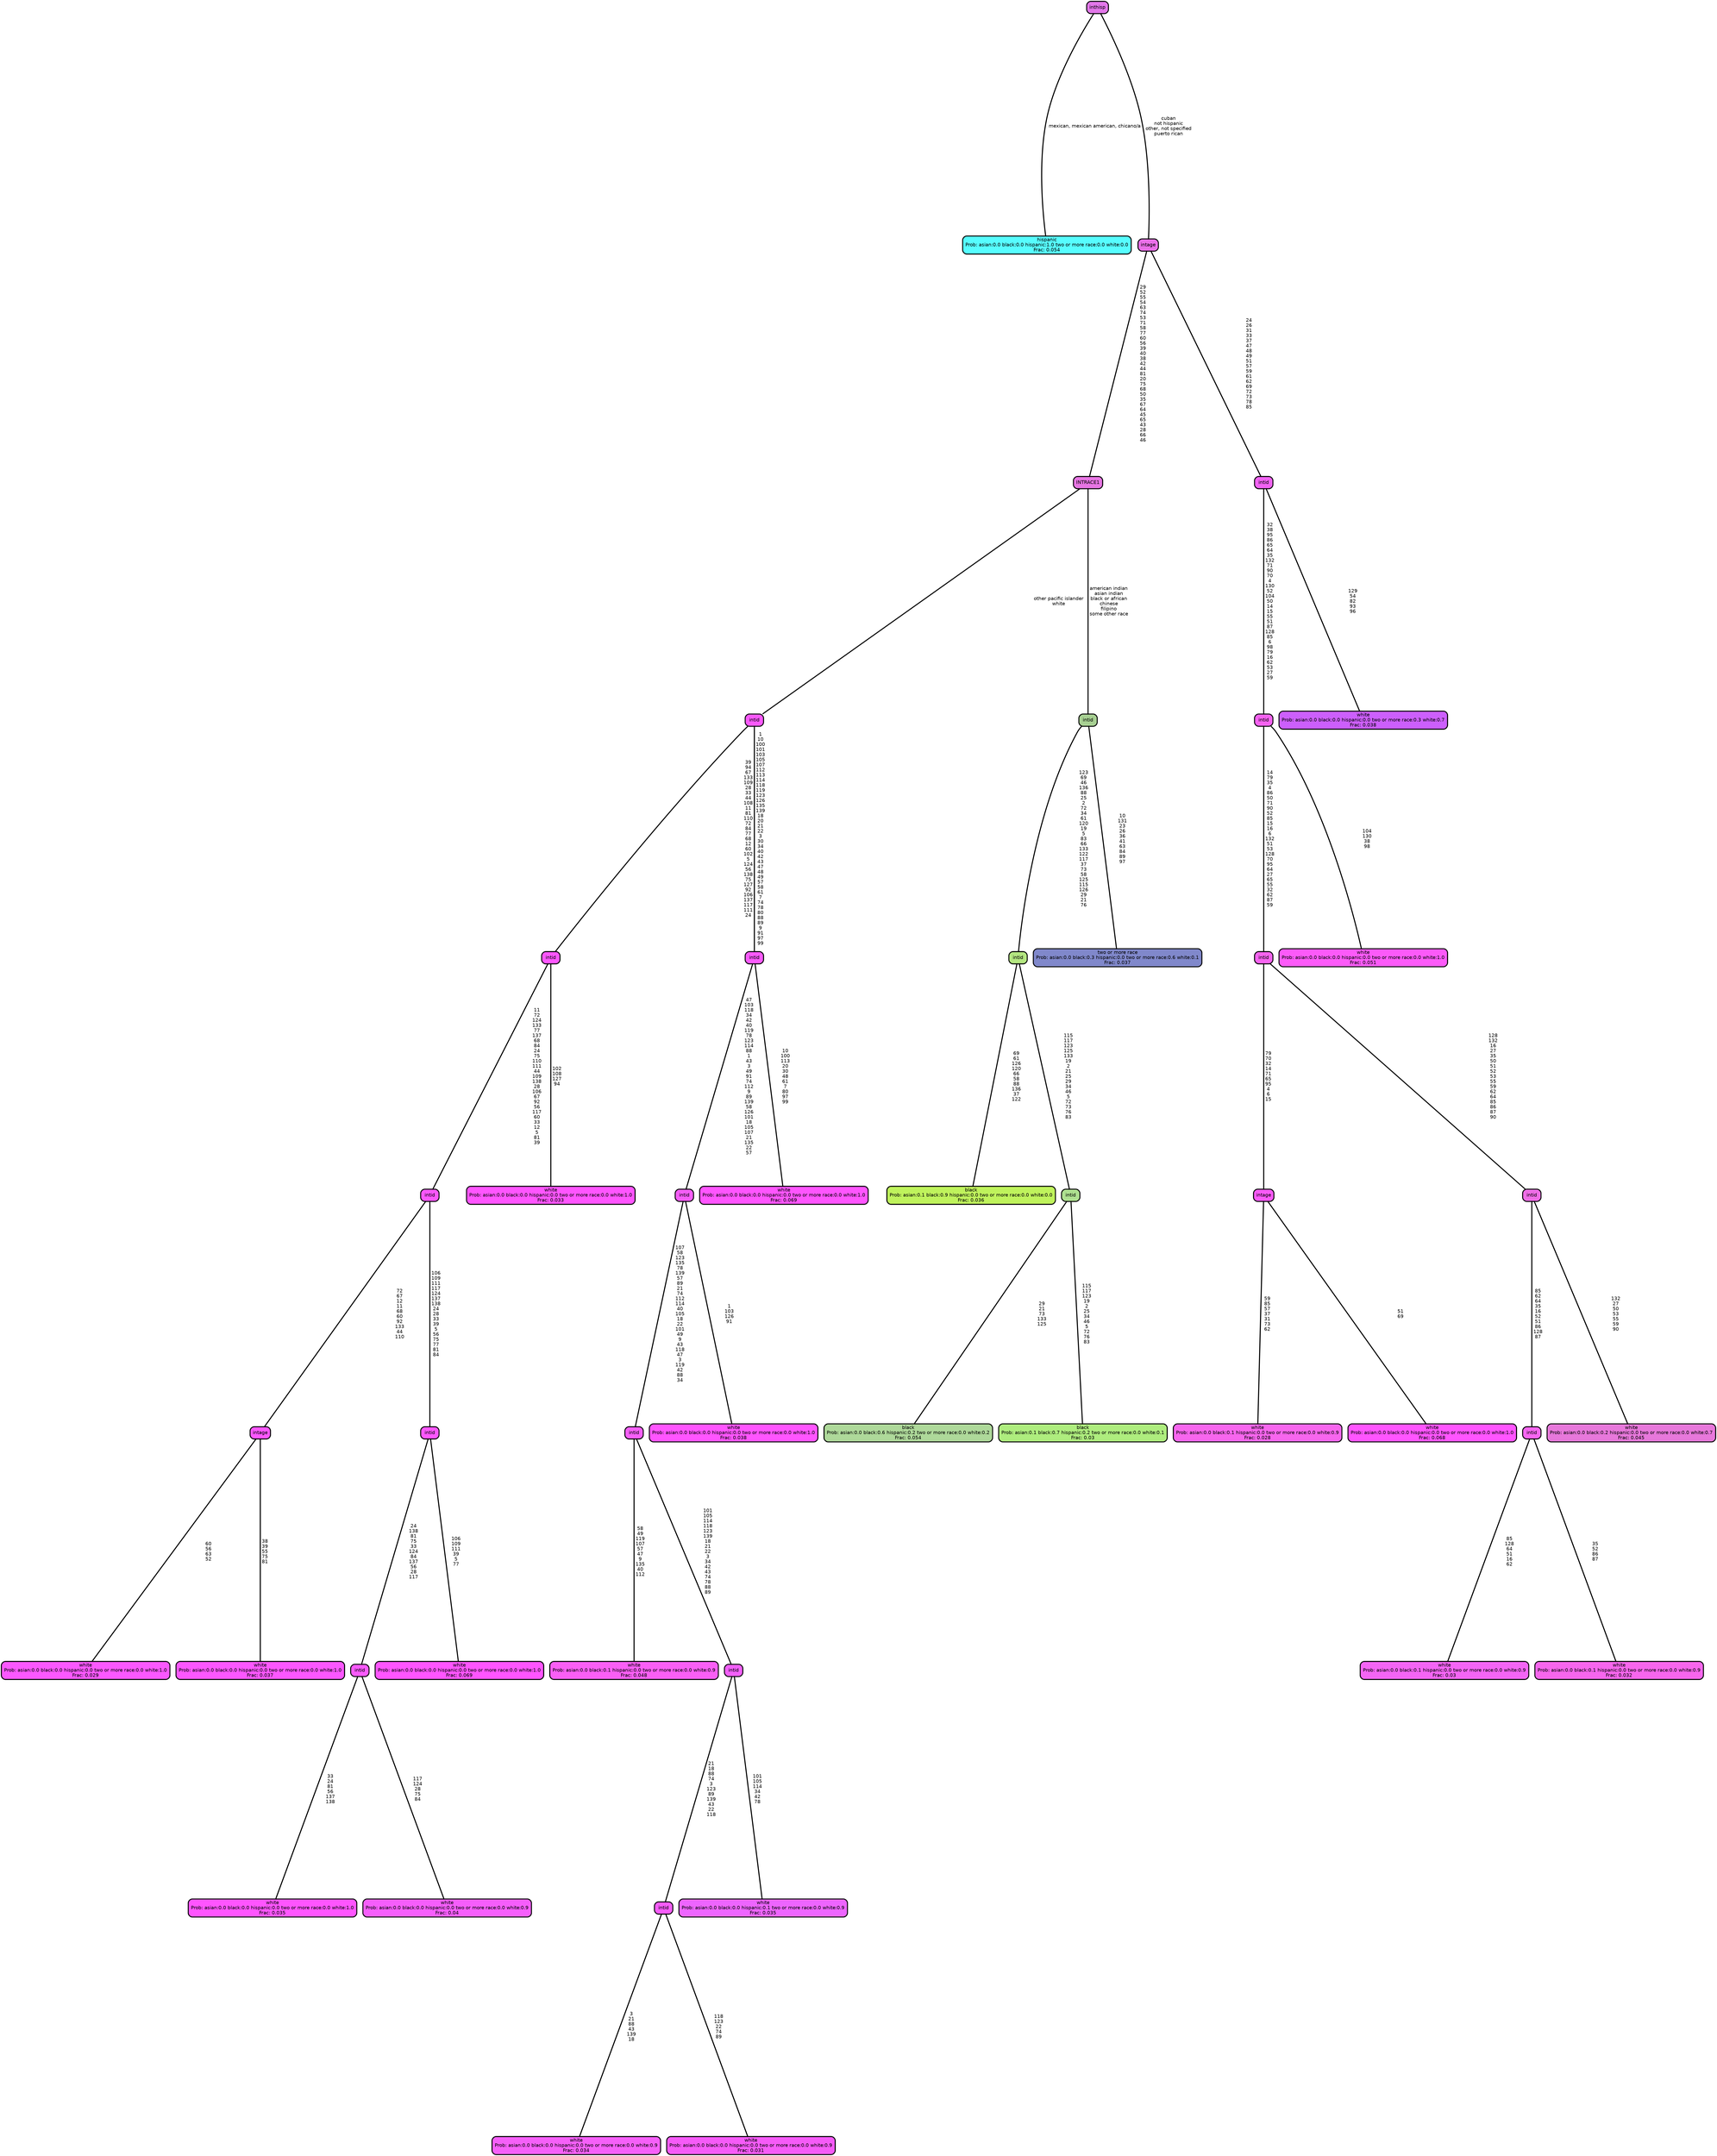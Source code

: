 graph Tree {
node [shape=box, style="filled, rounded",color="black",penwidth="3",fontcolor="black",                 fontname=helvetica] ;
graph [ranksep="0 equally", splines=straight,                 bgcolor=transparent, dpi=200] ;
edge [fontname=helvetica, color=black] ;
0 [label="hispanic
Prob: asian:0.0 black:0.0 hispanic:1.0 two or more race:0.0 white:0.0
Frac: 0.054", fillcolor="#56fdff"] ;
1 [label="inthisp", fillcolor="#e277e9"] ;
2 [label="white
Prob: asian:0.0 black:0.0 hispanic:0.0 two or more race:0.0 white:1.0
Frac: 0.029", fillcolor="#fb58ff"] ;
3 [label="intage", fillcolor="#fc57ff"] ;
4 [label="white
Prob: asian:0.0 black:0.0 hispanic:0.0 two or more race:0.0 white:1.0
Frac: 0.037", fillcolor="#fc57ff"] ;
5 [label="intid", fillcolor="#fc57fe"] ;
6 [label="white
Prob: asian:0.0 black:0.0 hispanic:0.0 two or more race:0.0 white:1.0
Frac: 0.035", fillcolor="#ff55ff"] ;
7 [label="intid", fillcolor="#fa5afd"] ;
8 [label="white
Prob: asian:0.0 black:0.0 hispanic:0.0 two or more race:0.0 white:0.9
Frac: 0.04", fillcolor="#f65efc"] ;
9 [label="intid", fillcolor="#fc57fe"] ;
10 [label="white
Prob: asian:0.0 black:0.0 hispanic:0.0 two or more race:0.0 white:1.0
Frac: 0.069", fillcolor="#ff55ff"] ;
11 [label="intid", fillcolor="#fc57fe"] ;
12 [label="white
Prob: asian:0.0 black:0.0 hispanic:0.0 two or more race:0.0 white:1.0
Frac: 0.033", fillcolor="#ff55ff"] ;
13 [label="intid", fillcolor="#fb59fd"] ;
14 [label="white
Prob: asian:0.0 black:0.1 hispanic:0.0 two or more race:0.0 white:0.9
Frac: 0.048", fillcolor="#fa5ff5"] ;
15 [label="intid", fillcolor="#f65ff9"] ;
16 [label="white
Prob: asian:0.0 black:0.0 hispanic:0.0 two or more race:0.0 white:0.9
Frac: 0.034", fillcolor="#f660f9"] ;
17 [label="intid", fillcolor="#f65df9"] ;
18 [label="white
Prob: asian:0.0 black:0.0 hispanic:0.0 two or more race:0.0 white:0.9
Frac: 0.031", fillcolor="#f65bf8"] ;
19 [label="intid", fillcolor="#f360fb"] ;
20 [label="white
Prob: asian:0.0 black:0.0 hispanic:0.1 two or more race:0.0 white:0.9
Frac: 0.035", fillcolor="#ee65ff"] ;
21 [label="intid", fillcolor="#f75dfa"] ;
22 [label="white
Prob: asian:0.0 black:0.0 hispanic:0.0 two or more race:0.0 white:1.0
Frac: 0.038", fillcolor="#ff55ff"] ;
23 [label="intid", fillcolor="#f95bfb"] ;
24 [label="white
Prob: asian:0.0 black:0.0 hispanic:0.0 two or more race:0.0 white:1.0
Frac: 0.069", fillcolor="#ff55ff"] ;
25 [label="INTRACE1", fillcolor="#e775e3"] ;
26 [label="black
Prob: asian:0.1 black:0.9 hispanic:0.0 two or more race:0.0 white:0.0
Frac: 0.036", fillcolor="#bff35c"] ;
27 [label="intid", fillcolor="#b3e680"] ;
28 [label="black
Prob: asian:0.0 black:0.6 hispanic:0.2 two or more race:0.0 white:0.2
Frac: 0.054", fillcolor="#aed99a"] ;
29 [label="intid", fillcolor="#aee090"] ;
30 [label="black
Prob: asian:0.1 black:0.7 hispanic:0.2 two or more race:0.0 white:0.1
Frac: 0.03", fillcolor="#aeed7e"] ;
31 [label="intid", fillcolor="#a7d092"] ;
32 [label="two or more race
Prob: asian:0.0 black:0.3 hispanic:0.0 two or more race:0.6 white:0.1
Frac: 0.037", fillcolor="#8088cb"] ;
33 [label="intage", fillcolor="#ea6fe8"] ;
34 [label="white
Prob: asian:0.0 black:0.1 hispanic:0.0 two or more race:0.0 white:0.9
Frac: 0.028", fillcolor="#f766ee"] ;
35 [label="intage", fillcolor="#fc59fa"] ;
36 [label="white
Prob: asian:0.0 black:0.0 hispanic:0.0 two or more race:0.0 white:1.0
Frac: 0.068", fillcolor="#ff55ff"] ;
37 [label="intid", fillcolor="#f664f0"] ;
38 [label="white
Prob: asian:0.0 black:0.1 hispanic:0.0 two or more race:0.0 white:0.9
Frac: 0.03", fillcolor="#f465f5"] ;
39 [label="intid", fillcolor="#f666f1"] ;
40 [label="white
Prob: asian:0.0 black:0.1 hispanic:0.0 two or more race:0.0 white:0.9
Frac: 0.032", fillcolor="#f766ed"] ;
41 [label="intid", fillcolor="#f06de7"] ;
42 [label="white
Prob: asian:0.0 black:0.2 hispanic:0.0 two or more race:0.0 white:0.7
Frac: 0.045", fillcolor="#e778db"] ;
43 [label="intid", fillcolor="#f762f2"] ;
44 [label="white
Prob: asian:0.0 black:0.0 hispanic:0.0 two or more race:0.0 white:1.0
Frac: 0.051", fillcolor="#fc5af9"] ;
45 [label="intid", fillcolor="#f162f3"] ;
46 [label="white
Prob: asian:0.0 black:0.0 hispanic:0.0 two or more race:0.3 white:0.7
Frac: 0.038", fillcolor="#cc5ffc"] ;
1 -- 0 [label=" mexican, mexican american, chicano/a",penwidth=3] ;
1 -- 33 [label=" cuban\n not hispanic\n other, not specified\n puerto rican",penwidth=3] ;
3 -- 2 [label=" 60\n 56\n 63\n 52",penwidth=3] ;
3 -- 4 [label=" 38\n 39\n 55\n 75\n 81",penwidth=3] ;
5 -- 3 [label=" 72\n 67\n 12\n 11\n 68\n 60\n 92\n 133\n 44\n 110",penwidth=3] ;
5 -- 9 [label=" 106\n 109\n 111\n 117\n 124\n 137\n 138\n 24\n 28\n 33\n 39\n 5\n 56\n 75\n 77\n 81\n 84",penwidth=3] ;
7 -- 6 [label=" 33\n 24\n 81\n 56\n 137\n 138",penwidth=3] ;
7 -- 8 [label=" 117\n 124\n 28\n 75\n 84",penwidth=3] ;
9 -- 7 [label=" 24\n 138\n 81\n 75\n 33\n 124\n 84\n 137\n 56\n 28\n 117",penwidth=3] ;
9 -- 10 [label=" 106\n 109\n 111\n 39\n 5\n 77",penwidth=3] ;
11 -- 5 [label=" 11\n 72\n 124\n 133\n 77\n 137\n 68\n 84\n 24\n 75\n 110\n 111\n 44\n 109\n 138\n 28\n 106\n 67\n 92\n 56\n 117\n 60\n 33\n 12\n 5\n 81\n 39",penwidth=3] ;
11 -- 12 [label=" 102\n 108\n 127\n 94",penwidth=3] ;
13 -- 11 [label=" 39\n 94\n 67\n 133\n 109\n 28\n 33\n 44\n 108\n 11\n 81\n 110\n 72\n 84\n 77\n 68\n 12\n 60\n 102\n 5\n 124\n 56\n 138\n 75\n 127\n 92\n 106\n 137\n 117\n 111\n 24",penwidth=3] ;
13 -- 23 [label=" 1\n 10\n 100\n 101\n 103\n 105\n 107\n 112\n 113\n 114\n 118\n 119\n 123\n 126\n 135\n 139\n 18\n 20\n 21\n 22\n 3\n 30\n 34\n 40\n 42\n 43\n 47\n 48\n 49\n 57\n 58\n 61\n 7\n 74\n 78\n 80\n 88\n 89\n 9\n 91\n 97\n 99",penwidth=3] ;
15 -- 14 [label=" 58\n 49\n 119\n 107\n 57\n 47\n 9\n 135\n 40\n 112",penwidth=3] ;
15 -- 19 [label=" 101\n 105\n 114\n 118\n 123\n 139\n 18\n 21\n 22\n 3\n 34\n 42\n 43\n 74\n 78\n 88\n 89",penwidth=3] ;
17 -- 16 [label=" 3\n 21\n 88\n 43\n 139\n 18",penwidth=3] ;
17 -- 18 [label=" 118\n 123\n 22\n 74\n 89",penwidth=3] ;
19 -- 17 [label=" 21\n 18\n 88\n 74\n 3\n 123\n 89\n 139\n 43\n 22\n 118",penwidth=3] ;
19 -- 20 [label=" 101\n 105\n 114\n 34\n 42\n 78",penwidth=3] ;
21 -- 15 [label=" 107\n 58\n 123\n 135\n 78\n 139\n 57\n 89\n 21\n 74\n 112\n 114\n 40\n 105\n 18\n 22\n 101\n 49\n 9\n 43\n 118\n 47\n 3\n 119\n 42\n 88\n 34",penwidth=3] ;
21 -- 22 [label=" 1\n 103\n 126\n 91",penwidth=3] ;
23 -- 21 [label=" 47\n 103\n 118\n 34\n 42\n 40\n 119\n 78\n 123\n 114\n 88\n 1\n 43\n 3\n 49\n 91\n 74\n 112\n 9\n 89\n 139\n 58\n 126\n 101\n 18\n 105\n 107\n 21\n 135\n 22\n 57",penwidth=3] ;
23 -- 24 [label=" 10\n 100\n 113\n 20\n 30\n 48\n 61\n 7\n 80\n 97\n 99",penwidth=3] ;
25 -- 13 [label=" other pacific islander\n white",penwidth=3] ;
25 -- 31 [label=" american indian\n asian indian\n black or african\n chinese\n filipino\n some other race",penwidth=3] ;
27 -- 26 [label=" 69\n 61\n 126\n 120\n 66\n 58\n 88\n 136\n 37\n 122",penwidth=3] ;
27 -- 29 [label=" 115\n 117\n 123\n 125\n 133\n 19\n 2\n 21\n 25\n 29\n 34\n 46\n 5\n 72\n 73\n 76\n 83",penwidth=3] ;
29 -- 28 [label=" 29\n 21\n 73\n 133\n 125",penwidth=3] ;
29 -- 30 [label=" 115\n 117\n 123\n 19\n 2\n 25\n 34\n 46\n 5\n 72\n 76\n 83",penwidth=3] ;
31 -- 27 [label=" 123\n 69\n 46\n 136\n 88\n 25\n 2\n 72\n 34\n 61\n 120\n 19\n 5\n 83\n 66\n 133\n 122\n 117\n 37\n 73\n 58\n 125\n 115\n 126\n 29\n 21\n 76",penwidth=3] ;
31 -- 32 [label=" 10\n 131\n 23\n 26\n 36\n 41\n 63\n 84\n 89\n 97",penwidth=3] ;
33 -- 25 [label=" 29\n 52\n 55\n 54\n 63\n 74\n 53\n 71\n 58\n 77\n 60\n 56\n 39\n 40\n 38\n 42\n 44\n 81\n 20\n 75\n 68\n 50\n 35\n 67\n 64\n 45\n 65\n 43\n 28\n 66\n 46",penwidth=3] ;
33 -- 45 [label=" 24\n 26\n 31\n 33\n 37\n 47\n 48\n 49\n 51\n 57\n 59\n 61\n 62\n 69\n 72\n 73\n 78\n 85",penwidth=3] ;
35 -- 34 [label=" 59\n 85\n 57\n 37\n 31\n 73\n 62",penwidth=3] ;
35 -- 36 [label=" 51\n 69",penwidth=3] ;
37 -- 35 [label=" 79\n 70\n 32\n 14\n 71\n 65\n 95\n 4\n 6\n 15",penwidth=3] ;
37 -- 41 [label=" 128\n 132\n 16\n 27\n 35\n 50\n 51\n 52\n 53\n 55\n 59\n 62\n 64\n 85\n 86\n 87\n 90",penwidth=3] ;
39 -- 38 [label=" 85\n 128\n 64\n 51\n 16\n 62",penwidth=3] ;
39 -- 40 [label=" 35\n 52\n 86\n 87",penwidth=3] ;
41 -- 39 [label=" 85\n 62\n 64\n 35\n 16\n 52\n 51\n 86\n 128\n 87",penwidth=3] ;
41 -- 42 [label=" 132\n 27\n 50\n 53\n 55\n 59\n 90",penwidth=3] ;
43 -- 37 [label=" 14\n 79\n 35\n 4\n 86\n 50\n 71\n 90\n 52\n 85\n 15\n 16\n 6\n 132\n 51\n 53\n 128\n 70\n 95\n 64\n 27\n 65\n 55\n 32\n 62\n 87\n 59",penwidth=3] ;
43 -- 44 [label=" 104\n 130\n 38\n 98",penwidth=3] ;
45 -- 43 [label=" 32\n 38\n 95\n 86\n 65\n 64\n 35\n 132\n 71\n 90\n 70\n 4\n 130\n 52\n 104\n 50\n 14\n 15\n 55\n 51\n 87\n 128\n 85\n 6\n 98\n 79\n 16\n 62\n 53\n 27\n 59",penwidth=3] ;
45 -- 46 [label=" 129\n 54\n 82\n 93\n 96",penwidth=3] ;
{rank = same;}}